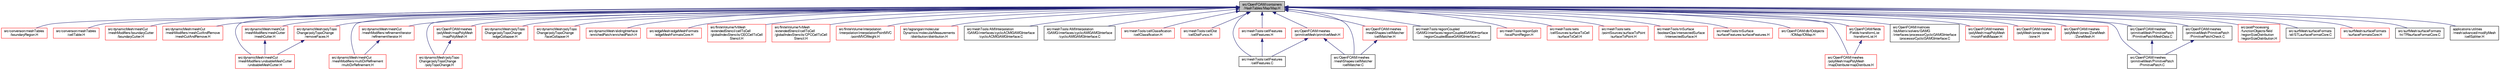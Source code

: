 digraph "src/OpenFOAM/containers/HashTables/Map/Map.H"
{
  bgcolor="transparent";
  edge [fontname="FreeSans",fontsize="10",labelfontname="FreeSans",labelfontsize="10"];
  node [fontname="FreeSans",fontsize="10",shape=record];
  Node46 [label="src/OpenFOAM/containers\l/HashTables/Map/Map.H",height=0.2,width=0.4,color="black", fillcolor="grey75", style="filled", fontcolor="black"];
  Node46 -> Node47 [dir="back",color="midnightblue",fontsize="10",style="solid",fontname="FreeSans"];
  Node47 [label="src/conversion/meshTables\l/boundaryRegion.H",height=0.2,width=0.4,color="red",URL="$a00209.html"];
  Node46 -> Node55 [dir="back",color="midnightblue",fontsize="10",style="solid",fontname="FreeSans"];
  Node55 [label="src/conversion/meshTables\l/cellTable.H",height=0.2,width=0.4,color="red",URL="$a00215.html"];
  Node46 -> Node63 [dir="back",color="midnightblue",fontsize="10",style="solid",fontname="FreeSans"];
  Node63 [label="src/dynamicMesh/meshCut\l/meshModifiers/boundaryCutter\l/boundaryCutter.H",height=0.2,width=0.4,color="red",URL="$a00503.html"];
  Node46 -> Node65 [dir="back",color="midnightblue",fontsize="10",style="solid",fontname="FreeSans"];
  Node65 [label="src/dynamicMesh/meshCut\l/meshModifiers/meshCutAndRemove\l/meshCutAndRemove.H",height=0.2,width=0.4,color="red",URL="$a00509.html"];
  Node46 -> Node67 [dir="back",color="midnightblue",fontsize="10",style="solid",fontname="FreeSans"];
  Node67 [label="src/dynamicMesh/meshCut\l/meshModifiers/meshCutter\l/meshCutter.H",height=0.2,width=0.4,color="red",URL="$a00515.html"];
  Node67 -> Node69 [dir="back",color="midnightblue",fontsize="10",style="solid",fontname="FreeSans"];
  Node69 [label="src/dynamicMesh/meshCut\l/meshModifiers/undoableMeshCutter\l/undoableMeshCutter.H",height=0.2,width=0.4,color="red",URL="$a00533.html"];
  Node46 -> Node73 [dir="back",color="midnightblue",fontsize="10",style="solid",fontname="FreeSans"];
  Node73 [label="src/dynamicMesh/meshCut\l/meshModifiers/multiDirRefinement\l/multiDirRefinement.H",height=0.2,width=0.4,color="red",URL="$a00521.html"];
  Node46 -> Node74 [dir="back",color="midnightblue",fontsize="10",style="solid",fontname="FreeSans"];
  Node74 [label="src/dynamicMesh/meshCut\l/meshModifiers/refinementIterator\l/refinementIterator.H",height=0.2,width=0.4,color="red",URL="$a00527.html"];
  Node74 -> Node73 [dir="back",color="midnightblue",fontsize="10",style="solid",fontname="FreeSans"];
  Node46 -> Node69 [dir="back",color="midnightblue",fontsize="10",style="solid",fontname="FreeSans"];
  Node46 -> Node75 [dir="back",color="midnightblue",fontsize="10",style="solid",fontname="FreeSans"];
  Node75 [label="src/dynamicMesh/polyTopo\lChange/polyTopoChange\l/polyTopoChange.H",height=0.2,width=0.4,color="red",URL="$a00755.html"];
  Node46 -> Node143 [dir="back",color="midnightblue",fontsize="10",style="solid",fontname="FreeSans"];
  Node143 [label="src/dynamicMesh/polyTopo\lChange/polyTopoChange\l/edgeCollapser.H",height=0.2,width=0.4,color="red",URL="$a00719.html"];
  Node46 -> Node144 [dir="back",color="midnightblue",fontsize="10",style="solid",fontname="FreeSans"];
  Node144 [label="src/dynamicMesh/polyTopo\lChange/polyTopoChange\l/faceCollapser.H",height=0.2,width=0.4,color="red",URL="$a00725.html"];
  Node46 -> Node145 [dir="back",color="midnightblue",fontsize="10",style="solid",fontname="FreeSans"];
  Node145 [label="src/dynamicMesh/polyTopo\lChange/polyTopoChange\l/removeFaces.H",height=0.2,width=0.4,color="red",URL="$a00797.html"];
  Node145 -> Node69 [dir="back",color="midnightblue",fontsize="10",style="solid",fontname="FreeSans"];
  Node46 -> Node159 [dir="back",color="midnightblue",fontsize="10",style="solid",fontname="FreeSans"];
  Node159 [label="src/dynamicMesh/slidingInterface\l/enrichedPatch/enrichedPatch.H",height=0.2,width=0.4,color="red",URL="$a00857.html"];
  Node46 -> Node166 [dir="back",color="midnightblue",fontsize="10",style="solid",fontname="FreeSans"];
  Node166 [label="src/edgeMesh/edgeMeshFormats\l/edgeMeshFormatsCore.H",height=0.2,width=0.4,color="red",URL="$a00908.html"];
  Node46 -> Node216 [dir="back",color="midnightblue",fontsize="10",style="solid",fontname="FreeSans"];
  Node216 [label="src/finiteVolume/fvMesh\l/extendedStencil/cellToCell\l/globalIndexStencils/CECCellToCell\lStencil.H",height=0.2,width=0.4,color="red",URL="$a03344.html"];
  Node46 -> Node222 [dir="back",color="midnightblue",fontsize="10",style="solid",fontname="FreeSans"];
  Node222 [label="src/finiteVolume/fvMesh\l/extendedStencil/cellToCell\l/globalIndexStencils/CPCCellToCell\lStencil.H",height=0.2,width=0.4,color="red",URL="$a03362.html"];
  Node46 -> Node227 [dir="back",color="midnightblue",fontsize="10",style="solid",fontname="FreeSans"];
  Node227 [label="src/finiteVolume/interpolation\l/interpolation/interpolationPointMVC\l/pointMVCWeight.H",height=0.2,width=0.4,color="red",URL="$a03857.html"];
  Node46 -> Node232 [dir="back",color="midnightblue",fontsize="10",style="solid",fontname="FreeSans"];
  Node232 [label="src/lagrangian/molecular\lDynamics/molecularMeasurements\l/distribution/distribution.H",height=0.2,width=0.4,color="red",URL="$a06392.html"];
  Node46 -> Node235 [dir="back",color="midnightblue",fontsize="10",style="solid",fontname="FreeSans"];
  Node235 [label="src/meshTools/AMIInterpolation\l/GAMG/interfaces/cyclicACMIGAMGInterface\l/cyclicACMIGAMGInterface.C",height=0.2,width=0.4,color="black",URL="$a07316.html"];
  Node46 -> Node236 [dir="back",color="midnightblue",fontsize="10",style="solid",fontname="FreeSans"];
  Node236 [label="src/meshTools/AMIInterpolation\l/GAMG/interfaces/cyclicAMIGAMGInterface\l/cyclicAMIGAMGInterface.C",height=0.2,width=0.4,color="black",URL="$a07322.html"];
  Node46 -> Node237 [dir="back",color="midnightblue",fontsize="10",style="solid",fontname="FreeSans"];
  Node237 [label="src/meshTools/cellClassification\l/cellClassification.H",height=0.2,width=0.4,color="red",URL="$a07415.html"];
  Node46 -> Node244 [dir="back",color="midnightblue",fontsize="10",style="solid",fontname="FreeSans"];
  Node244 [label="src/meshTools/cellDist\l/cellDistFuncs.H",height=0.2,width=0.4,color="red",URL="$a07430.html"];
  Node46 -> Node266 [dir="back",color="midnightblue",fontsize="10",style="solid",fontname="FreeSans"];
  Node266 [label="src/meshTools/cellFeatures\l/cellFeatures.H",height=0.2,width=0.4,color="red",URL="$a07469.html"];
  Node266 -> Node269 [dir="back",color="midnightblue",fontsize="10",style="solid",fontname="FreeSans"];
  Node269 [label="src/meshTools/cellFeatures\l/cellFeatures.C",height=0.2,width=0.4,color="black",URL="$a07466.html"];
  Node46 -> Node269 [dir="back",color="midnightblue",fontsize="10",style="solid",fontname="FreeSans"];
  Node46 -> Node271 [dir="back",color="midnightblue",fontsize="10",style="solid",fontname="FreeSans"];
  Node271 [label="src/meshTools/regionCoupled\l/GAMG/interfaces/regionCoupledGAMGInterface\l/regionCoupledBaseGAMGInterface.C",height=0.2,width=0.4,color="black",URL="$a07706.html"];
  Node46 -> Node272 [dir="back",color="midnightblue",fontsize="10",style="solid",fontname="FreeSans"];
  Node272 [label="src/meshTools/regionSplit\l/localPointRegion.H",height=0.2,width=0.4,color="red",URL="$a07766.html"];
  Node46 -> Node276 [dir="back",color="midnightblue",fontsize="10",style="solid",fontname="FreeSans"];
  Node276 [label="src/meshTools/sets\l/cellSources/surfaceToCell\l/surfaceToCell.H",height=0.2,width=0.4,color="red",URL="$a07949.html"];
  Node46 -> Node277 [dir="back",color="midnightblue",fontsize="10",style="solid",fontname="FreeSans"];
  Node277 [label="src/meshTools/sets\l/pointSources/surfaceToPoint\l/surfaceToPoint.H",height=0.2,width=0.4,color="red",URL="$a08099.html"];
  Node46 -> Node279 [dir="back",color="midnightblue",fontsize="10",style="solid",fontname="FreeSans"];
  Node279 [label="src/meshTools/triSurface\l/booleanOps/intersectedSurface\l/intersectedSurface.H",height=0.2,width=0.4,color="red",URL="$a08189.html"];
  Node46 -> Node282 [dir="back",color="midnightblue",fontsize="10",style="solid",fontname="FreeSans"];
  Node282 [label="src/meshTools/triSurface\l/surfaceFeatures/surfaceFeatures.H",height=0.2,width=0.4,color="red",URL="$a08219.html"];
  Node46 -> Node284 [dir="back",color="midnightblue",fontsize="10",style="solid",fontname="FreeSans"];
  Node284 [label="src/OpenFOAM/db/IOobjects\l/IOMap/IOMap.H",height=0.2,width=0.4,color="red",URL="$a09044.html"];
  Node46 -> Node287 [dir="back",color="midnightblue",fontsize="10",style="solid",fontname="FreeSans"];
  Node287 [label="src/OpenFOAM/fields\l/Fields/transformList\l/transformList.H",height=0.2,width=0.4,color="red",URL="$a09743.html",tooltip="Spatial transformation functions for primitive fields. "];
  Node287 -> Node289 [dir="back",color="midnightblue",fontsize="10",style="solid",fontname="FreeSans"];
  Node289 [label="src/OpenFOAM/meshes\l/polyMesh/mapPolyMesh\l/mapDistribute/mapDistribute.H",height=0.2,width=0.4,color="red",URL="$a11576.html"];
  Node46 -> Node625 [dir="back",color="midnightblue",fontsize="10",style="solid",fontname="FreeSans"];
  Node625 [label="src/OpenFOAM/matrices\l/lduMatrix/solvers/GAMG\l/interfaces/processorCyclicGAMGInterface\l/processorCyclicGAMGInterface.C",height=0.2,width=0.4,color="black",URL="$a10946.html"];
  Node46 -> Node626 [dir="back",color="midnightblue",fontsize="10",style="solid",fontname="FreeSans"];
  Node626 [label="src/OpenFOAM/meshes\l/meshShapes/cellMatcher\l/cellMatcher.H",height=0.2,width=0.4,color="red",URL="$a11204.html"];
  Node626 -> Node627 [dir="back",color="midnightblue",fontsize="10",style="solid",fontname="FreeSans"];
  Node627 [label="src/OpenFOAM/meshes\l/meshShapes/cellMatcher\l/cellMatcher.C",height=0.2,width=0.4,color="black",URL="$a11201.html"];
  Node46 -> Node627 [dir="back",color="midnightblue",fontsize="10",style="solid",fontname="FreeSans"];
  Node46 -> Node289 [dir="back",color="midnightblue",fontsize="10",style="solid",fontname="FreeSans"];
  Node46 -> Node650 [dir="back",color="midnightblue",fontsize="10",style="solid",fontname="FreeSans"];
  Node650 [label="src/OpenFOAM/meshes\l/polyMesh/mapPolyMesh\l/mapPolyMesh.H",height=0.2,width=0.4,color="red",URL="$a11597.html"];
  Node650 -> Node75 [dir="back",color="midnightblue",fontsize="10",style="solid",fontname="FreeSans"];
  Node46 -> Node693 [dir="back",color="midnightblue",fontsize="10",style="solid",fontname="FreeSans"];
  Node693 [label="src/OpenFOAM/meshes\l/polyMesh/mapPolyMesh\l/morphFieldMapper.H",height=0.2,width=0.4,color="red",URL="$a11603.html"];
  Node46 -> Node703 [dir="back",color="midnightblue",fontsize="10",style="solid",fontname="FreeSans"];
  Node703 [label="src/OpenFOAM/meshes\l/polyMesh/zones/zone\l/zone.H",height=0.2,width=0.4,color="red",URL="$a11816.html"];
  Node46 -> Node2725 [dir="back",color="midnightblue",fontsize="10",style="solid",fontname="FreeSans"];
  Node2725 [label="src/OpenFOAM/meshes\l/polyMesh/zones/ZoneMesh\l/ZoneMesh.H",height=0.2,width=0.4,color="red",URL="$a11840.html"];
  Node46 -> Node2727 [dir="back",color="midnightblue",fontsize="10",style="solid",fontname="FreeSans"];
  Node2727 [label="src/OpenFOAM/meshes\l/primitiveMesh/primitiveMesh.H",height=0.2,width=0.4,color="red",URL="$a11882.html"];
  Node2727 -> Node269 [dir="back",color="midnightblue",fontsize="10",style="solid",fontname="FreeSans"];
  Node2727 -> Node627 [dir="back",color="midnightblue",fontsize="10",style="solid",fontname="FreeSans"];
  Node46 -> Node2755 [dir="back",color="midnightblue",fontsize="10",style="solid",fontname="FreeSans"];
  Node2755 [label="src/OpenFOAM/meshes\l/primitiveMesh/PrimitivePatch\l/PrimitivePatch.C",height=0.2,width=0.4,color="black",URL="$a11948.html"];
  Node46 -> Node2756 [dir="back",color="midnightblue",fontsize="10",style="solid",fontname="FreeSans"];
  Node2756 [label="src/OpenFOAM/meshes\l/primitiveMesh/PrimitivePatch\l/PrimitivePatchMeshData.C",height=0.2,width=0.4,color="black",URL="$a11972.html"];
  Node2756 -> Node2755 [dir="back",color="midnightblue",fontsize="10",style="solid",fontname="FreeSans"];
  Node46 -> Node2757 [dir="back",color="midnightblue",fontsize="10",style="solid",fontname="FreeSans"];
  Node2757 [label="src/OpenFOAM/meshes\l/primitiveMesh/PrimitivePatch\l/PrimitivePatchCheck.C",height=0.2,width=0.4,color="black",URL="$a11960.html",tooltip="Checks topology of the patch. "];
  Node2757 -> Node2755 [dir="back",color="midnightblue",fontsize="10",style="solid",fontname="FreeSans"];
  Node46 -> Node2412 [dir="back",color="midnightblue",fontsize="10",style="solid",fontname="FreeSans"];
  Node2412 [label="src/postProcessing\l/functionObjects/field\l/regionSizeDistribution\l/regionSizeDistribution.H",height=0.2,width=0.4,color="red",URL="$a13406.html"];
  Node46 -> Node2758 [dir="back",color="midnightblue",fontsize="10",style="solid",fontname="FreeSans"];
  Node2758 [label="src/surfMesh/surfaceFormats\l/stl/STLsurfaceFormatCore.C",height=0.2,width=0.4,color="black",URL="$a15197.html"];
  Node46 -> Node2759 [dir="back",color="midnightblue",fontsize="10",style="solid",fontname="FreeSans"];
  Node2759 [label="src/surfMesh/surfaceFormats\l/surfaceFormatsCore.H",height=0.2,width=0.4,color="red",URL="$a15215.html"];
  Node46 -> Node2809 [dir="back",color="midnightblue",fontsize="10",style="solid",fontname="FreeSans"];
  Node2809 [label="src/surfMesh/surfaceFormats\l/tri/TRIsurfaceFormatCore.C",height=0.2,width=0.4,color="black",URL="$a15224.html"];
  Node46 -> Node2841 [dir="back",color="midnightblue",fontsize="10",style="solid",fontname="FreeSans"];
  Node2841 [label="applications/utilities\l/mesh/advanced/modifyMesh\l/cellSplitter.H",height=0.2,width=0.4,color="black",URL="$a17804.html"];
}
